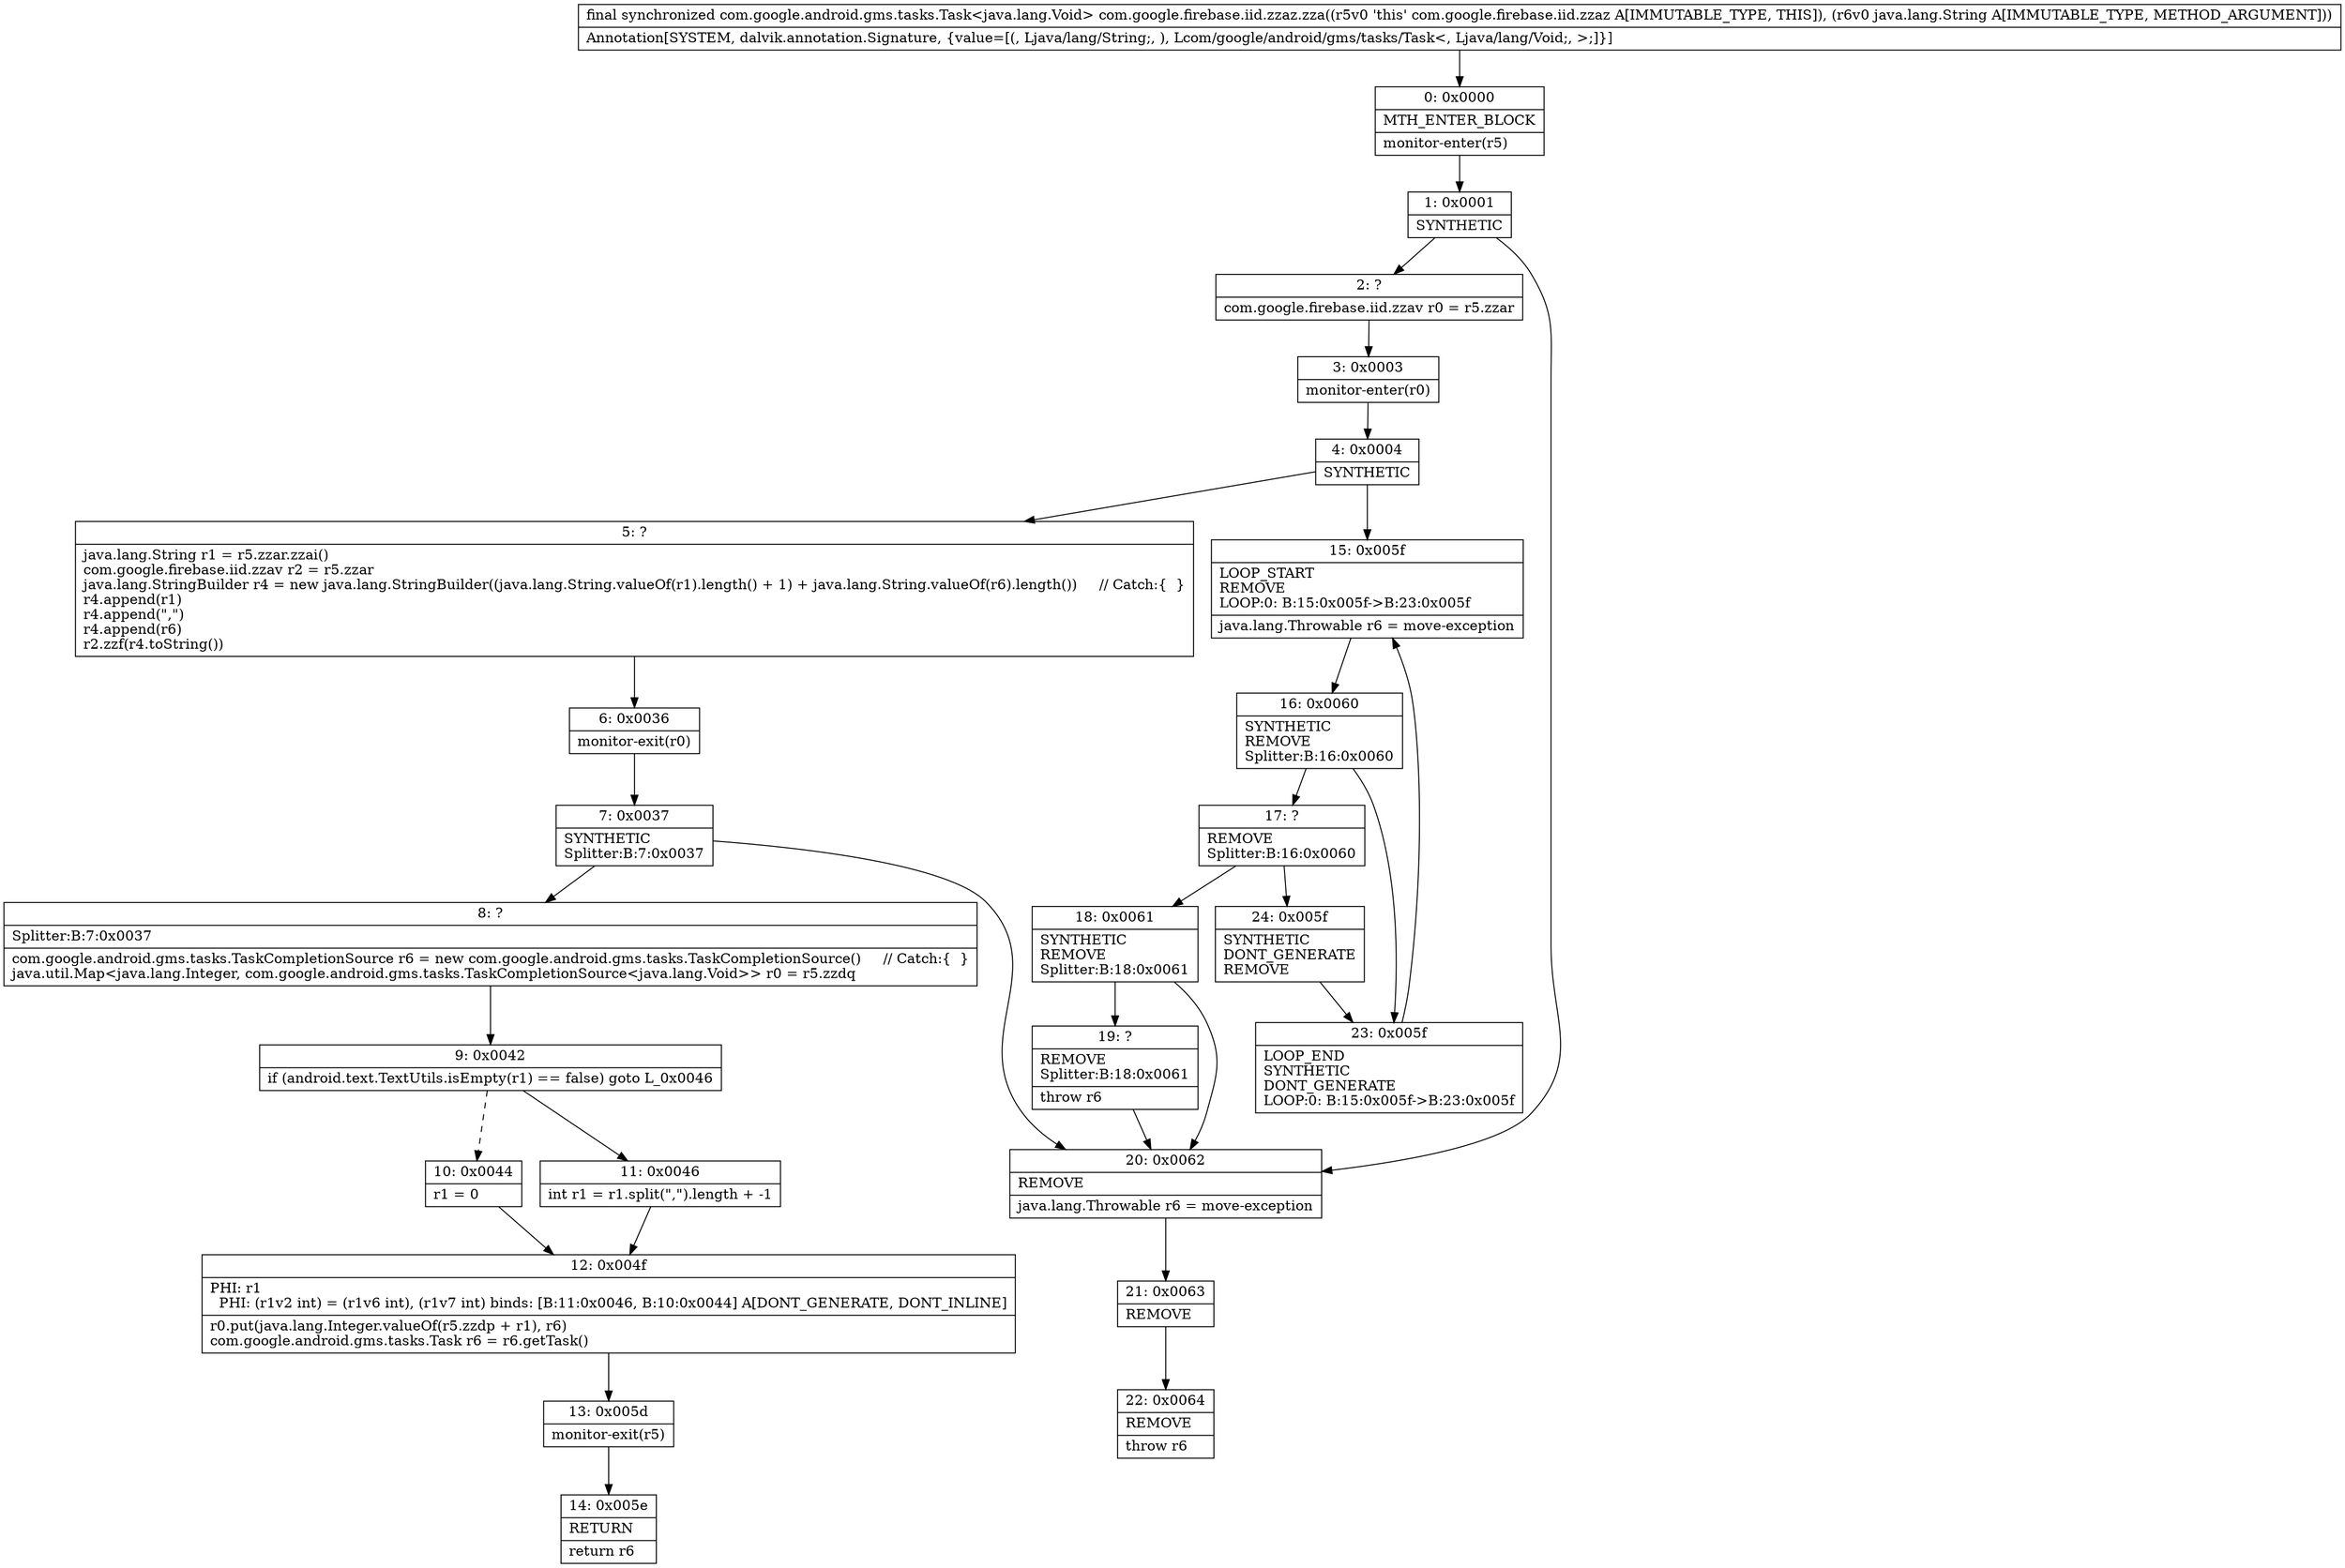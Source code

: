 digraph "CFG forcom.google.firebase.iid.zzaz.zza(Ljava\/lang\/String;)Lcom\/google\/android\/gms\/tasks\/Task;" {
Node_0 [shape=record,label="{0\:\ 0x0000|MTH_ENTER_BLOCK\l|monitor\-enter(r5)\l}"];
Node_1 [shape=record,label="{1\:\ 0x0001|SYNTHETIC\l}"];
Node_2 [shape=record,label="{2\:\ ?|com.google.firebase.iid.zzav r0 = r5.zzar\l}"];
Node_3 [shape=record,label="{3\:\ 0x0003|monitor\-enter(r0)\l}"];
Node_4 [shape=record,label="{4\:\ 0x0004|SYNTHETIC\l}"];
Node_5 [shape=record,label="{5\:\ ?|java.lang.String r1 = r5.zzar.zzai()\lcom.google.firebase.iid.zzav r2 = r5.zzar\ljava.lang.StringBuilder r4 = new java.lang.StringBuilder((java.lang.String.valueOf(r1).length() + 1) + java.lang.String.valueOf(r6).length())     \/\/ Catch:\{  \}\lr4.append(r1)\lr4.append(\",\")\lr4.append(r6)\lr2.zzf(r4.toString())\l}"];
Node_6 [shape=record,label="{6\:\ 0x0036|monitor\-exit(r0)\l}"];
Node_7 [shape=record,label="{7\:\ 0x0037|SYNTHETIC\lSplitter:B:7:0x0037\l}"];
Node_8 [shape=record,label="{8\:\ ?|Splitter:B:7:0x0037\l|com.google.android.gms.tasks.TaskCompletionSource r6 = new com.google.android.gms.tasks.TaskCompletionSource()     \/\/ Catch:\{  \}\ljava.util.Map\<java.lang.Integer, com.google.android.gms.tasks.TaskCompletionSource\<java.lang.Void\>\> r0 = r5.zzdq\l}"];
Node_9 [shape=record,label="{9\:\ 0x0042|if (android.text.TextUtils.isEmpty(r1) == false) goto L_0x0046\l}"];
Node_10 [shape=record,label="{10\:\ 0x0044|r1 = 0\l}"];
Node_11 [shape=record,label="{11\:\ 0x0046|int r1 = r1.split(\",\").length + \-1\l}"];
Node_12 [shape=record,label="{12\:\ 0x004f|PHI: r1 \l  PHI: (r1v2 int) = (r1v6 int), (r1v7 int) binds: [B:11:0x0046, B:10:0x0044] A[DONT_GENERATE, DONT_INLINE]\l|r0.put(java.lang.Integer.valueOf(r5.zzdp + r1), r6)\lcom.google.android.gms.tasks.Task r6 = r6.getTask()\l}"];
Node_13 [shape=record,label="{13\:\ 0x005d|monitor\-exit(r5)\l}"];
Node_14 [shape=record,label="{14\:\ 0x005e|RETURN\l|return r6\l}"];
Node_15 [shape=record,label="{15\:\ 0x005f|LOOP_START\lREMOVE\lLOOP:0: B:15:0x005f\-\>B:23:0x005f\l|java.lang.Throwable r6 = move\-exception\l}"];
Node_16 [shape=record,label="{16\:\ 0x0060|SYNTHETIC\lREMOVE\lSplitter:B:16:0x0060\l}"];
Node_17 [shape=record,label="{17\:\ ?|REMOVE\lSplitter:B:16:0x0060\l}"];
Node_18 [shape=record,label="{18\:\ 0x0061|SYNTHETIC\lREMOVE\lSplitter:B:18:0x0061\l}"];
Node_19 [shape=record,label="{19\:\ ?|REMOVE\lSplitter:B:18:0x0061\l|throw r6\l}"];
Node_20 [shape=record,label="{20\:\ 0x0062|REMOVE\l|java.lang.Throwable r6 = move\-exception\l}"];
Node_21 [shape=record,label="{21\:\ 0x0063|REMOVE\l}"];
Node_22 [shape=record,label="{22\:\ 0x0064|REMOVE\l|throw r6\l}"];
Node_23 [shape=record,label="{23\:\ 0x005f|LOOP_END\lSYNTHETIC\lDONT_GENERATE\lLOOP:0: B:15:0x005f\-\>B:23:0x005f\l}"];
Node_24 [shape=record,label="{24\:\ 0x005f|SYNTHETIC\lDONT_GENERATE\lREMOVE\l}"];
MethodNode[shape=record,label="{final synchronized com.google.android.gms.tasks.Task\<java.lang.Void\> com.google.firebase.iid.zzaz.zza((r5v0 'this' com.google.firebase.iid.zzaz A[IMMUTABLE_TYPE, THIS]), (r6v0 java.lang.String A[IMMUTABLE_TYPE, METHOD_ARGUMENT]))  | Annotation[SYSTEM, dalvik.annotation.Signature, \{value=[(, Ljava\/lang\/String;, ), Lcom\/google\/android\/gms\/tasks\/Task\<, Ljava\/lang\/Void;, \>;]\}]\l}"];
MethodNode -> Node_0;
Node_0 -> Node_1;
Node_1 -> Node_2;
Node_1 -> Node_20;
Node_2 -> Node_3;
Node_3 -> Node_4;
Node_4 -> Node_5;
Node_4 -> Node_15;
Node_5 -> Node_6;
Node_6 -> Node_7;
Node_7 -> Node_8;
Node_7 -> Node_20;
Node_8 -> Node_9;
Node_9 -> Node_10[style=dashed];
Node_9 -> Node_11;
Node_10 -> Node_12;
Node_11 -> Node_12;
Node_12 -> Node_13;
Node_13 -> Node_14;
Node_15 -> Node_16;
Node_16 -> Node_17;
Node_16 -> Node_23;
Node_17 -> Node_18;
Node_17 -> Node_24;
Node_18 -> Node_19;
Node_18 -> Node_20;
Node_19 -> Node_20;
Node_20 -> Node_21;
Node_21 -> Node_22;
Node_23 -> Node_15;
Node_24 -> Node_23;
}

